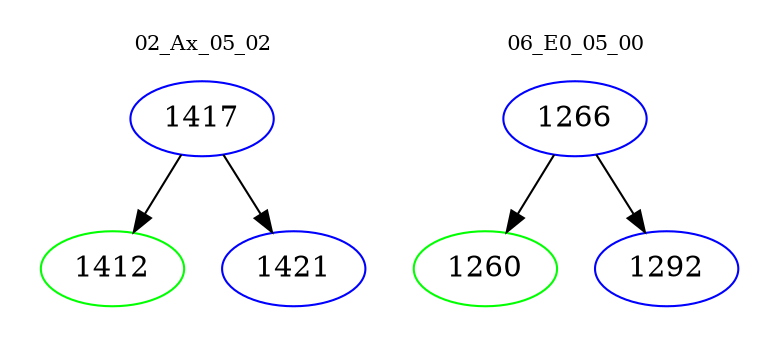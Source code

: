 digraph{
subgraph cluster_0 {
color = white
label = "02_Ax_05_02";
fontsize=10;
T0_1417 [label="1417", color="blue"]
T0_1417 -> T0_1412 [color="black"]
T0_1412 [label="1412", color="green"]
T0_1417 -> T0_1421 [color="black"]
T0_1421 [label="1421", color="blue"]
}
subgraph cluster_1 {
color = white
label = "06_E0_05_00";
fontsize=10;
T1_1266 [label="1266", color="blue"]
T1_1266 -> T1_1260 [color="black"]
T1_1260 [label="1260", color="green"]
T1_1266 -> T1_1292 [color="black"]
T1_1292 [label="1292", color="blue"]
}
}

